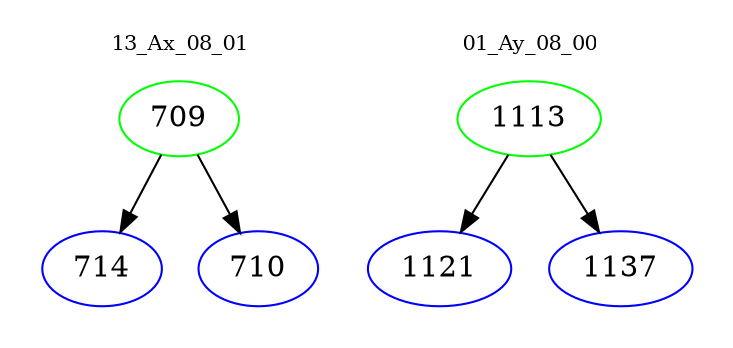 digraph{
subgraph cluster_0 {
color = white
label = "13_Ax_08_01";
fontsize=10;
T0_709 [label="709", color="green"]
T0_709 -> T0_714 [color="black"]
T0_714 [label="714", color="blue"]
T0_709 -> T0_710 [color="black"]
T0_710 [label="710", color="blue"]
}
subgraph cluster_1 {
color = white
label = "01_Ay_08_00";
fontsize=10;
T1_1113 [label="1113", color="green"]
T1_1113 -> T1_1121 [color="black"]
T1_1121 [label="1121", color="blue"]
T1_1113 -> T1_1137 [color="black"]
T1_1137 [label="1137", color="blue"]
}
}
